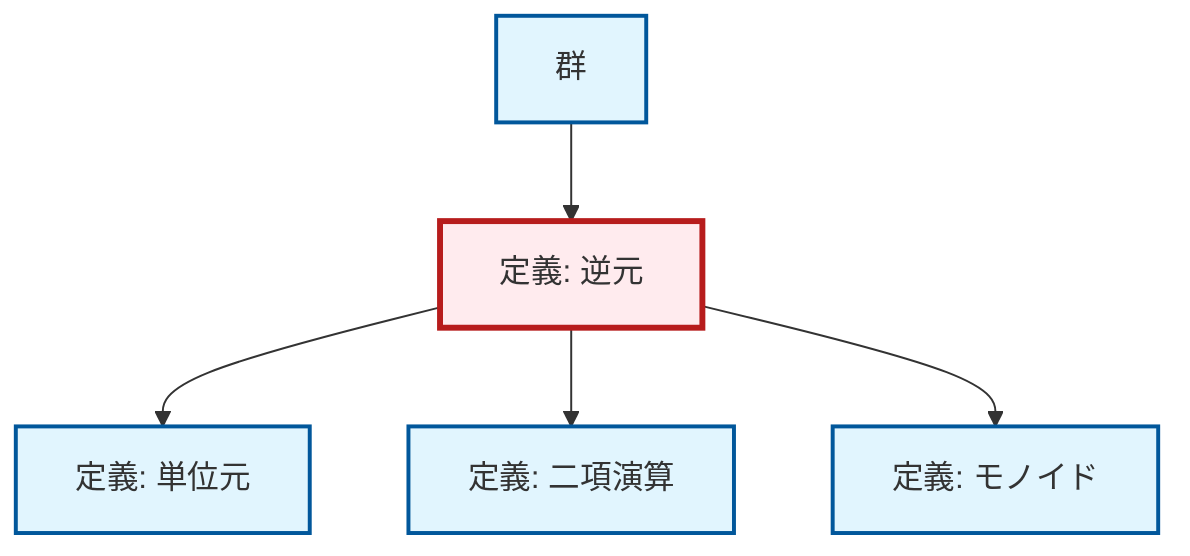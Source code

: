 graph TD
    classDef definition fill:#e1f5fe,stroke:#01579b,stroke-width:2px
    classDef theorem fill:#f3e5f5,stroke:#4a148c,stroke-width:2px
    classDef axiom fill:#fff3e0,stroke:#e65100,stroke-width:2px
    classDef example fill:#e8f5e9,stroke:#1b5e20,stroke-width:2px
    classDef current fill:#ffebee,stroke:#b71c1c,stroke-width:3px
    def-binary-operation["定義: 二項演算"]:::definition
    def-inverse-element["定義: 逆元"]:::definition
    def-group["群"]:::definition
    def-monoid["定義: モノイド"]:::definition
    def-identity-element["定義: 単位元"]:::definition
    def-inverse-element --> def-identity-element
    def-inverse-element --> def-binary-operation
    def-group --> def-inverse-element
    def-inverse-element --> def-monoid
    class def-inverse-element current